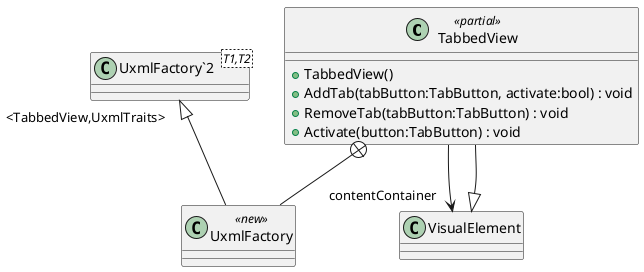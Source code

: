 @startuml
class TabbedView <<partial>> {
    + TabbedView()
    + AddTab(tabButton:TabButton, activate:bool) : void
    + RemoveTab(tabButton:TabButton) : void
    + Activate(button:TabButton) : void
}
class UxmlFactory <<new>> {
}
class "UxmlFactory`2"<T1,T2> {
}
VisualElement <|-- TabbedView
TabbedView --> "contentContainer" VisualElement
TabbedView +-- UxmlFactory
"UxmlFactory`2" "<TabbedView,UxmlTraits>" <|-- UxmlFactory
@enduml
